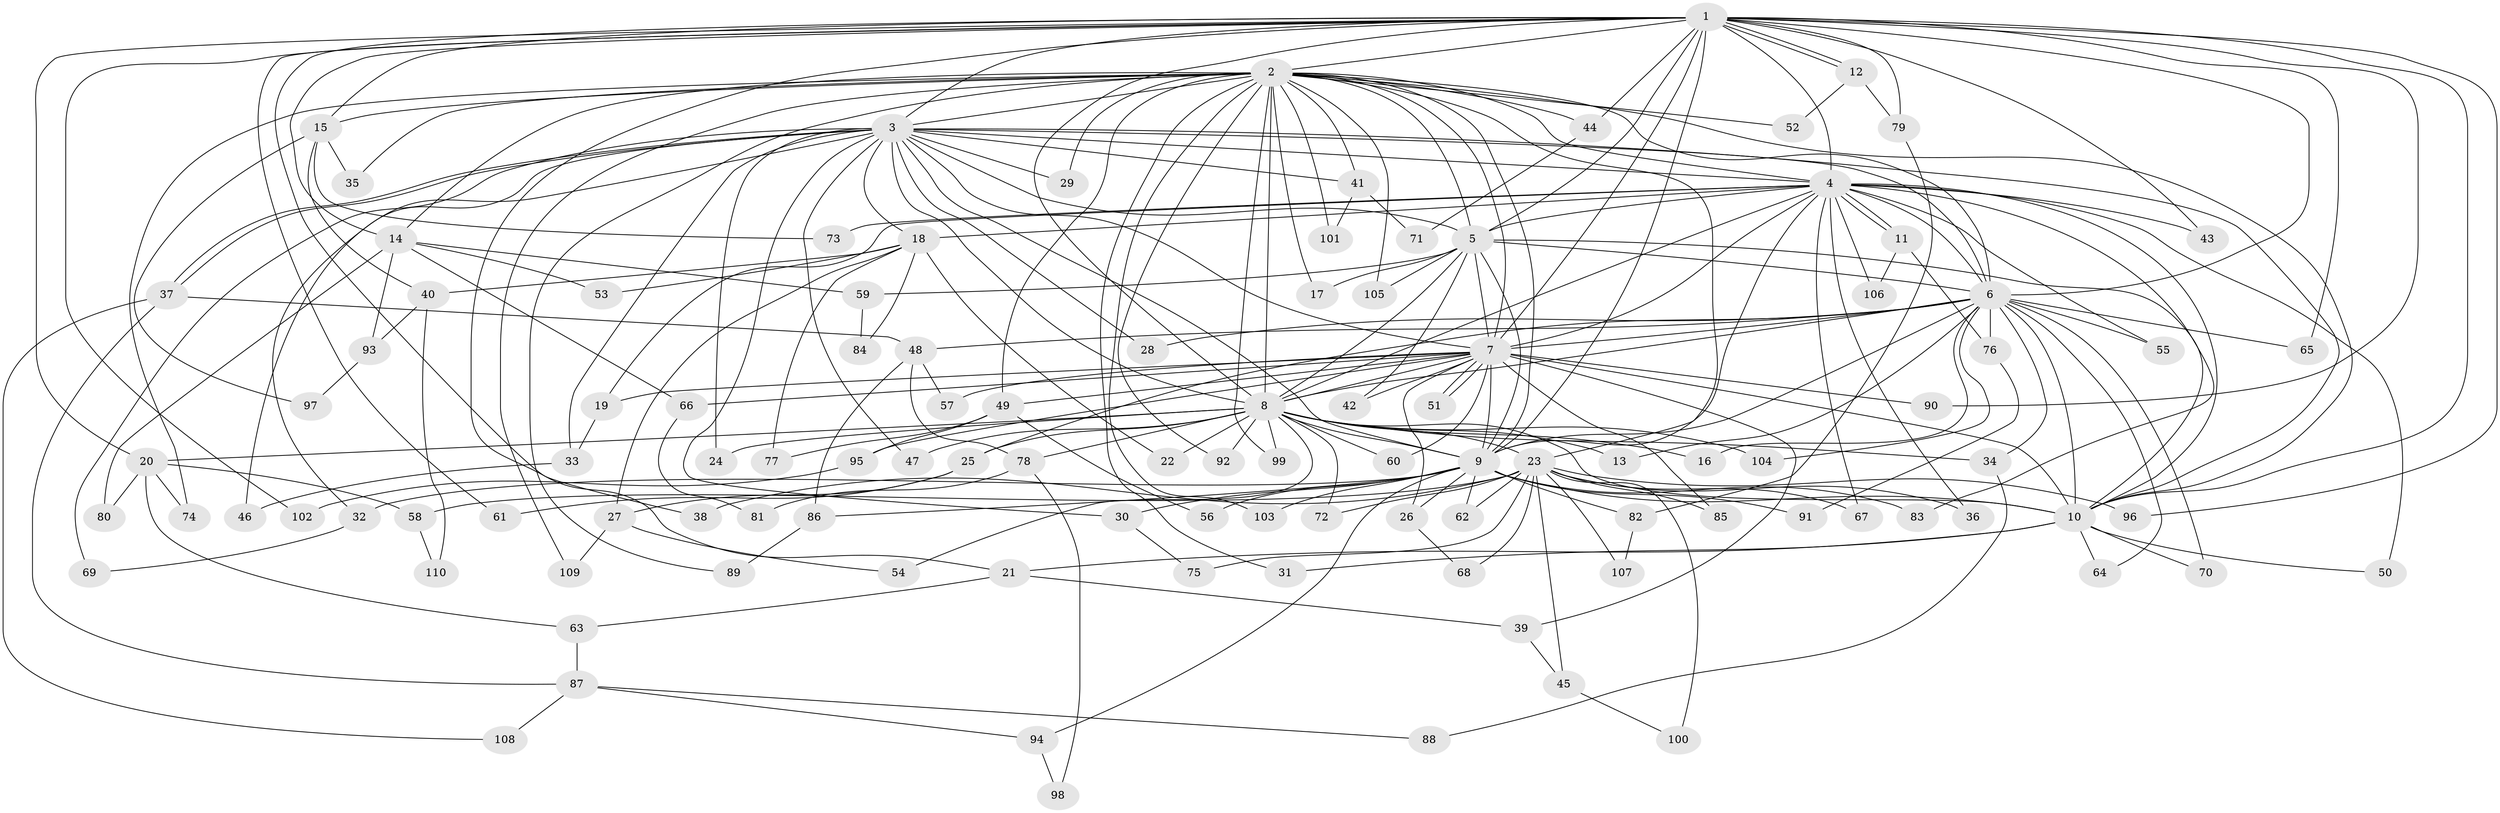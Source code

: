 // Generated by graph-tools (version 1.1) at 2025/44/03/09/25 04:44:33]
// undirected, 110 vertices, 245 edges
graph export_dot {
graph [start="1"]
  node [color=gray90,style=filled];
  1;
  2;
  3;
  4;
  5;
  6;
  7;
  8;
  9;
  10;
  11;
  12;
  13;
  14;
  15;
  16;
  17;
  18;
  19;
  20;
  21;
  22;
  23;
  24;
  25;
  26;
  27;
  28;
  29;
  30;
  31;
  32;
  33;
  34;
  35;
  36;
  37;
  38;
  39;
  40;
  41;
  42;
  43;
  44;
  45;
  46;
  47;
  48;
  49;
  50;
  51;
  52;
  53;
  54;
  55;
  56;
  57;
  58;
  59;
  60;
  61;
  62;
  63;
  64;
  65;
  66;
  67;
  68;
  69;
  70;
  71;
  72;
  73;
  74;
  75;
  76;
  77;
  78;
  79;
  80;
  81;
  82;
  83;
  84;
  85;
  86;
  87;
  88;
  89;
  90;
  91;
  92;
  93;
  94;
  95;
  96;
  97;
  98;
  99;
  100;
  101;
  102;
  103;
  104;
  105;
  106;
  107;
  108;
  109;
  110;
  1 -- 2;
  1 -- 3;
  1 -- 4;
  1 -- 5;
  1 -- 6;
  1 -- 7;
  1 -- 8;
  1 -- 9;
  1 -- 10;
  1 -- 12;
  1 -- 12;
  1 -- 14;
  1 -- 15;
  1 -- 20;
  1 -- 21;
  1 -- 38;
  1 -- 43;
  1 -- 44;
  1 -- 61;
  1 -- 65;
  1 -- 79;
  1 -- 90;
  1 -- 96;
  1 -- 102;
  2 -- 3;
  2 -- 4;
  2 -- 5;
  2 -- 6;
  2 -- 7;
  2 -- 8;
  2 -- 9;
  2 -- 10;
  2 -- 14;
  2 -- 15;
  2 -- 17;
  2 -- 23;
  2 -- 29;
  2 -- 31;
  2 -- 35;
  2 -- 41;
  2 -- 44;
  2 -- 49;
  2 -- 52;
  2 -- 74;
  2 -- 89;
  2 -- 92;
  2 -- 99;
  2 -- 101;
  2 -- 103;
  2 -- 105;
  2 -- 109;
  3 -- 4;
  3 -- 5;
  3 -- 6;
  3 -- 7;
  3 -- 8;
  3 -- 9;
  3 -- 10;
  3 -- 18;
  3 -- 24;
  3 -- 28;
  3 -- 29;
  3 -- 30;
  3 -- 32;
  3 -- 33;
  3 -- 37;
  3 -- 37;
  3 -- 41;
  3 -- 46;
  3 -- 47;
  3 -- 69;
  4 -- 5;
  4 -- 6;
  4 -- 7;
  4 -- 8;
  4 -- 9;
  4 -- 10;
  4 -- 11;
  4 -- 11;
  4 -- 18;
  4 -- 19;
  4 -- 36;
  4 -- 43;
  4 -- 50;
  4 -- 55;
  4 -- 67;
  4 -- 73;
  4 -- 83;
  4 -- 106;
  5 -- 6;
  5 -- 7;
  5 -- 8;
  5 -- 9;
  5 -- 10;
  5 -- 17;
  5 -- 42;
  5 -- 59;
  5 -- 105;
  6 -- 7;
  6 -- 8;
  6 -- 9;
  6 -- 10;
  6 -- 13;
  6 -- 16;
  6 -- 25;
  6 -- 28;
  6 -- 34;
  6 -- 48;
  6 -- 55;
  6 -- 64;
  6 -- 65;
  6 -- 70;
  6 -- 76;
  6 -- 104;
  7 -- 8;
  7 -- 9;
  7 -- 10;
  7 -- 19;
  7 -- 26;
  7 -- 39;
  7 -- 42;
  7 -- 49;
  7 -- 51;
  7 -- 51;
  7 -- 57;
  7 -- 60;
  7 -- 66;
  7 -- 85;
  7 -- 90;
  7 -- 95;
  8 -- 9;
  8 -- 10;
  8 -- 13;
  8 -- 16;
  8 -- 20;
  8 -- 22;
  8 -- 23;
  8 -- 24;
  8 -- 25;
  8 -- 34;
  8 -- 47;
  8 -- 54;
  8 -- 60;
  8 -- 72;
  8 -- 78;
  8 -- 92;
  8 -- 99;
  8 -- 104;
  9 -- 10;
  9 -- 26;
  9 -- 30;
  9 -- 32;
  9 -- 56;
  9 -- 62;
  9 -- 82;
  9 -- 83;
  9 -- 86;
  9 -- 91;
  9 -- 94;
  9 -- 103;
  10 -- 21;
  10 -- 31;
  10 -- 50;
  10 -- 64;
  10 -- 70;
  11 -- 76;
  11 -- 106;
  12 -- 52;
  12 -- 79;
  14 -- 53;
  14 -- 59;
  14 -- 66;
  14 -- 80;
  14 -- 93;
  15 -- 35;
  15 -- 40;
  15 -- 73;
  15 -- 97;
  18 -- 22;
  18 -- 27;
  18 -- 40;
  18 -- 53;
  18 -- 77;
  18 -- 84;
  19 -- 33;
  20 -- 58;
  20 -- 63;
  20 -- 74;
  20 -- 80;
  21 -- 39;
  21 -- 63;
  23 -- 36;
  23 -- 38;
  23 -- 45;
  23 -- 58;
  23 -- 62;
  23 -- 67;
  23 -- 68;
  23 -- 72;
  23 -- 75;
  23 -- 85;
  23 -- 96;
  23 -- 100;
  23 -- 107;
  25 -- 27;
  25 -- 61;
  26 -- 68;
  27 -- 54;
  27 -- 109;
  30 -- 75;
  32 -- 69;
  33 -- 46;
  34 -- 88;
  37 -- 48;
  37 -- 87;
  37 -- 108;
  39 -- 45;
  40 -- 93;
  40 -- 110;
  41 -- 71;
  41 -- 101;
  44 -- 71;
  45 -- 100;
  48 -- 57;
  48 -- 78;
  48 -- 86;
  49 -- 56;
  49 -- 77;
  49 -- 95;
  58 -- 110;
  59 -- 84;
  63 -- 87;
  66 -- 81;
  76 -- 91;
  78 -- 81;
  78 -- 98;
  79 -- 82;
  82 -- 107;
  86 -- 89;
  87 -- 88;
  87 -- 94;
  87 -- 108;
  93 -- 97;
  94 -- 98;
  95 -- 102;
}
